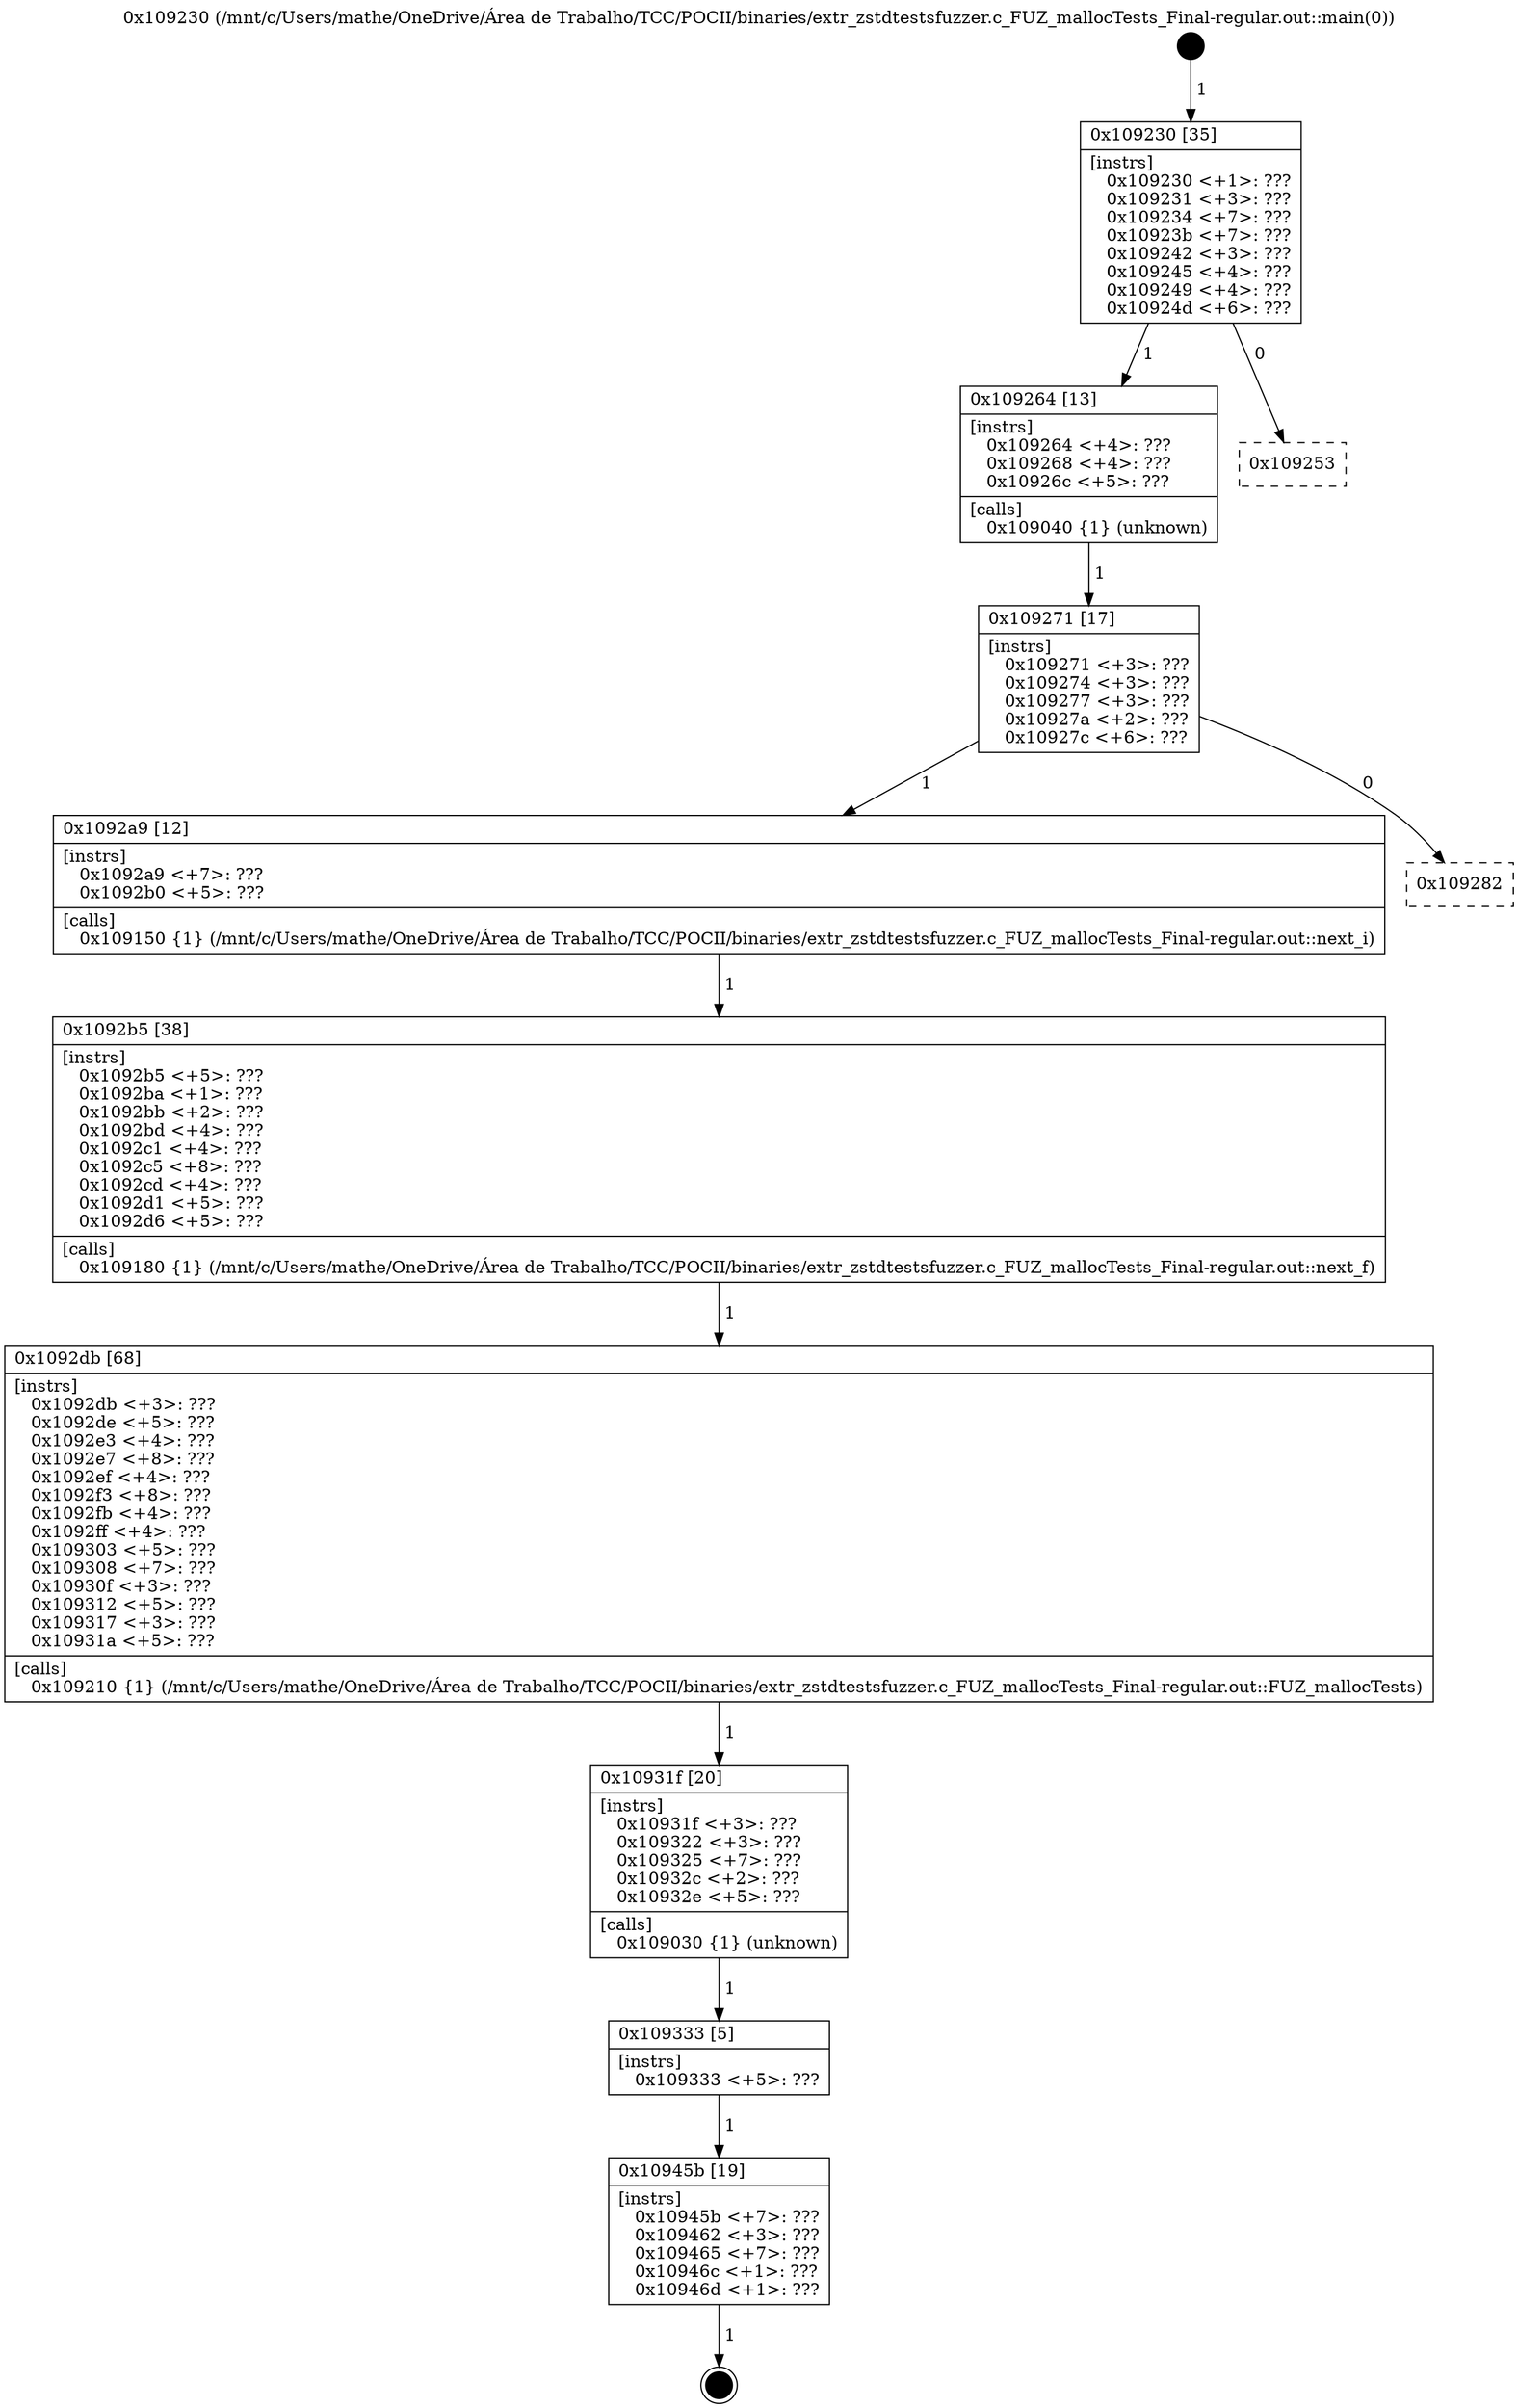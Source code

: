 digraph "0x109230" {
  label = "0x109230 (/mnt/c/Users/mathe/OneDrive/Área de Trabalho/TCC/POCII/binaries/extr_zstdtestsfuzzer.c_FUZ_mallocTests_Final-regular.out::main(0))"
  labelloc = "t"
  node[shape=record]

  Entry [label="",width=0.3,height=0.3,shape=circle,fillcolor=black,style=filled]
  "0x109230" [label="{
     0x109230 [35]\l
     | [instrs]\l
     &nbsp;&nbsp;0x109230 \<+1\>: ???\l
     &nbsp;&nbsp;0x109231 \<+3\>: ???\l
     &nbsp;&nbsp;0x109234 \<+7\>: ???\l
     &nbsp;&nbsp;0x10923b \<+7\>: ???\l
     &nbsp;&nbsp;0x109242 \<+3\>: ???\l
     &nbsp;&nbsp;0x109245 \<+4\>: ???\l
     &nbsp;&nbsp;0x109249 \<+4\>: ???\l
     &nbsp;&nbsp;0x10924d \<+6\>: ???\l
  }"]
  "0x109264" [label="{
     0x109264 [13]\l
     | [instrs]\l
     &nbsp;&nbsp;0x109264 \<+4\>: ???\l
     &nbsp;&nbsp;0x109268 \<+4\>: ???\l
     &nbsp;&nbsp;0x10926c \<+5\>: ???\l
     | [calls]\l
     &nbsp;&nbsp;0x109040 \{1\} (unknown)\l
  }"]
  "0x109253" [label="{
     0x109253\l
  }", style=dashed]
  "0x109271" [label="{
     0x109271 [17]\l
     | [instrs]\l
     &nbsp;&nbsp;0x109271 \<+3\>: ???\l
     &nbsp;&nbsp;0x109274 \<+3\>: ???\l
     &nbsp;&nbsp;0x109277 \<+3\>: ???\l
     &nbsp;&nbsp;0x10927a \<+2\>: ???\l
     &nbsp;&nbsp;0x10927c \<+6\>: ???\l
  }"]
  "0x1092a9" [label="{
     0x1092a9 [12]\l
     | [instrs]\l
     &nbsp;&nbsp;0x1092a9 \<+7\>: ???\l
     &nbsp;&nbsp;0x1092b0 \<+5\>: ???\l
     | [calls]\l
     &nbsp;&nbsp;0x109150 \{1\} (/mnt/c/Users/mathe/OneDrive/Área de Trabalho/TCC/POCII/binaries/extr_zstdtestsfuzzer.c_FUZ_mallocTests_Final-regular.out::next_i)\l
  }"]
  "0x109282" [label="{
     0x109282\l
  }", style=dashed]
  "0x1092b5" [label="{
     0x1092b5 [38]\l
     | [instrs]\l
     &nbsp;&nbsp;0x1092b5 \<+5\>: ???\l
     &nbsp;&nbsp;0x1092ba \<+1\>: ???\l
     &nbsp;&nbsp;0x1092bb \<+2\>: ???\l
     &nbsp;&nbsp;0x1092bd \<+4\>: ???\l
     &nbsp;&nbsp;0x1092c1 \<+4\>: ???\l
     &nbsp;&nbsp;0x1092c5 \<+8\>: ???\l
     &nbsp;&nbsp;0x1092cd \<+4\>: ???\l
     &nbsp;&nbsp;0x1092d1 \<+5\>: ???\l
     &nbsp;&nbsp;0x1092d6 \<+5\>: ???\l
     | [calls]\l
     &nbsp;&nbsp;0x109180 \{1\} (/mnt/c/Users/mathe/OneDrive/Área de Trabalho/TCC/POCII/binaries/extr_zstdtestsfuzzer.c_FUZ_mallocTests_Final-regular.out::next_f)\l
  }"]
  "0x1092db" [label="{
     0x1092db [68]\l
     | [instrs]\l
     &nbsp;&nbsp;0x1092db \<+3\>: ???\l
     &nbsp;&nbsp;0x1092de \<+5\>: ???\l
     &nbsp;&nbsp;0x1092e3 \<+4\>: ???\l
     &nbsp;&nbsp;0x1092e7 \<+8\>: ???\l
     &nbsp;&nbsp;0x1092ef \<+4\>: ???\l
     &nbsp;&nbsp;0x1092f3 \<+8\>: ???\l
     &nbsp;&nbsp;0x1092fb \<+4\>: ???\l
     &nbsp;&nbsp;0x1092ff \<+4\>: ???\l
     &nbsp;&nbsp;0x109303 \<+5\>: ???\l
     &nbsp;&nbsp;0x109308 \<+7\>: ???\l
     &nbsp;&nbsp;0x10930f \<+3\>: ???\l
     &nbsp;&nbsp;0x109312 \<+5\>: ???\l
     &nbsp;&nbsp;0x109317 \<+3\>: ???\l
     &nbsp;&nbsp;0x10931a \<+5\>: ???\l
     | [calls]\l
     &nbsp;&nbsp;0x109210 \{1\} (/mnt/c/Users/mathe/OneDrive/Área de Trabalho/TCC/POCII/binaries/extr_zstdtestsfuzzer.c_FUZ_mallocTests_Final-regular.out::FUZ_mallocTests)\l
  }"]
  "0x10931f" [label="{
     0x10931f [20]\l
     | [instrs]\l
     &nbsp;&nbsp;0x10931f \<+3\>: ???\l
     &nbsp;&nbsp;0x109322 \<+3\>: ???\l
     &nbsp;&nbsp;0x109325 \<+7\>: ???\l
     &nbsp;&nbsp;0x10932c \<+2\>: ???\l
     &nbsp;&nbsp;0x10932e \<+5\>: ???\l
     | [calls]\l
     &nbsp;&nbsp;0x109030 \{1\} (unknown)\l
  }"]
  "0x109333" [label="{
     0x109333 [5]\l
     | [instrs]\l
     &nbsp;&nbsp;0x109333 \<+5\>: ???\l
  }"]
  "0x10945b" [label="{
     0x10945b [19]\l
     | [instrs]\l
     &nbsp;&nbsp;0x10945b \<+7\>: ???\l
     &nbsp;&nbsp;0x109462 \<+3\>: ???\l
     &nbsp;&nbsp;0x109465 \<+7\>: ???\l
     &nbsp;&nbsp;0x10946c \<+1\>: ???\l
     &nbsp;&nbsp;0x10946d \<+1\>: ???\l
  }"]
  Exit [label="",width=0.3,height=0.3,shape=circle,fillcolor=black,style=filled,peripheries=2]
  Entry -> "0x109230" [label=" 1"]
  "0x109230" -> "0x109264" [label=" 1"]
  "0x109230" -> "0x109253" [label=" 0"]
  "0x109264" -> "0x109271" [label=" 1"]
  "0x109271" -> "0x1092a9" [label=" 1"]
  "0x109271" -> "0x109282" [label=" 0"]
  "0x1092a9" -> "0x1092b5" [label=" 1"]
  "0x1092b5" -> "0x1092db" [label=" 1"]
  "0x1092db" -> "0x10931f" [label=" 1"]
  "0x10931f" -> "0x109333" [label=" 1"]
  "0x109333" -> "0x10945b" [label=" 1"]
  "0x10945b" -> Exit [label=" 1"]
}
